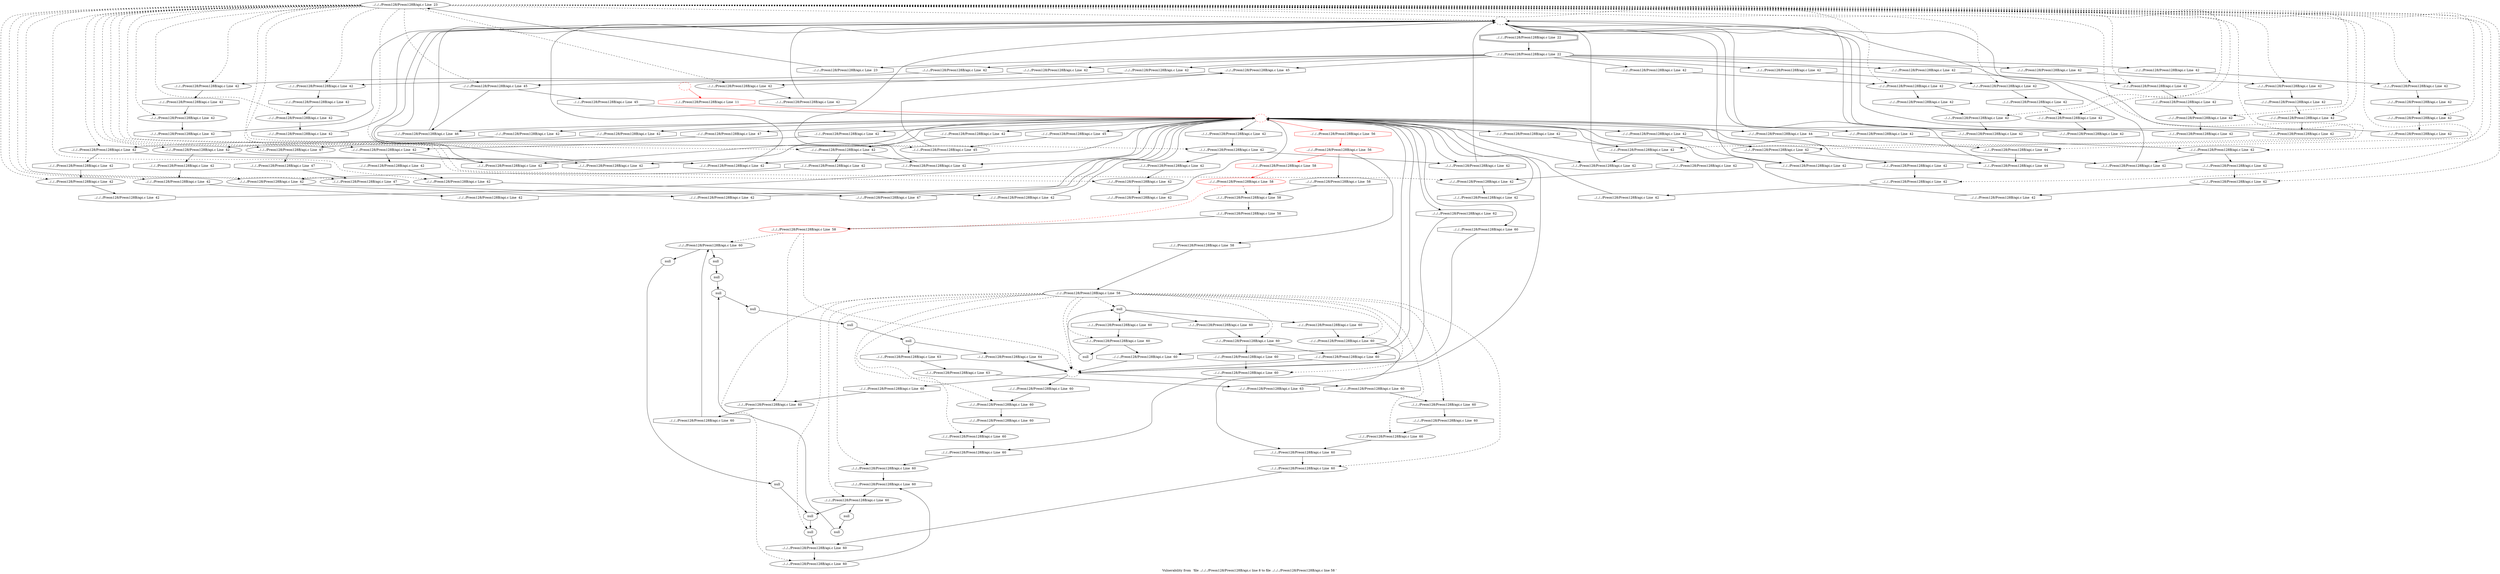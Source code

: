 digraph "Vulnerability from 'file ../../../Preon128/Preon128B/api.c line 8 to file ../../../Preon128/Preon128B/api.c line 58 '  "{
label="Vulnerability from  'file ../../../Preon128/Preon128B/api.c line 8 to file ../../../Preon128/Preon128B/api.c line 58 ' ";
node_2340[shape=ellipse,style=solid,label="../../../Preon128/Preon128B/api.c Line  23"]
node_2337[shape=ellipse,style=dashed,label=""]
"node_2340"->"node_2337" [style=dashed]
node_2396[shape=ellipse,style=solid,label="../../../Preon128/Preon128B/api.c Line  42"]
"node_2340"->"node_2396" [style=dashed]
node_2438[shape=ellipse,style=solid,label="../../../Preon128/Preon128B/api.c Line  47"]
"node_2340"->"node_2438" [style=dashed]
node_2344[shape=ellipse,style=solid,label="../../../Preon128/Preon128B/api.c Line  42"]
"node_2340"->"node_2344" [style=dashed]
node_2398[shape=ellipse,style=solid,label="../../../Preon128/Preon128B/api.c Line  42"]
"node_2340"->"node_2398" [style=dashed]
node_2432[shape=ellipse,style=solid,label="../../../Preon128/Preon128B/api.c Line  45"]
"node_2340"->"node_2432" [style=dashed]
node_2346[shape=ellipse,style=solid,label="../../../Preon128/Preon128B/api.c Line  42"]
"node_2340"->"node_2346" [style=dashed]
node_2362[shape=ellipse,style=solid,label="../../../Preon128/Preon128B/api.c Line  42"]
"node_2340"->"node_2362" [style=dashed]
node_2351[shape=ellipse,style=solid,label="../../../Preon128/Preon128B/api.c Line  42"]
"node_2340"->"node_2351" [style=dashed]
node_2400[shape=ellipse,style=solid,label="../../../Preon128/Preon128B/api.c Line  42"]
"node_2340"->"node_2400" [style=dashed]
node_2402[shape=ellipse,style=solid,label="../../../Preon128/Preon128B/api.c Line  42"]
"node_2340"->"node_2402" [style=dashed]
node_2373[shape=ellipse,style=solid,label="../../../Preon128/Preon128B/api.c Line  42"]
"node_2340"->"node_2373" [style=dashed]
node_2429[shape=ellipse,style=solid,label="../../../Preon128/Preon128B/api.c Line  44"]
"node_2340"->"node_2429" [style=dashed]
node_2389[shape=ellipse,style=solid,label="../../../Preon128/Preon128B/api.c Line  42"]
"node_2340"->"node_2389" [style=dashed]
node_2368[shape=ellipse,style=solid,label="../../../Preon128/Preon128B/api.c Line  42"]
"node_2340"->"node_2368" [style=dashed]
node_2378[shape=ellipse,style=solid,label="../../../Preon128/Preon128B/api.c Line  42"]
"node_2340"->"node_2378" [style=dashed]
node_2440[shape=ellipse,style=solid,label="../../../Preon128/Preon128B/api.c Line  47"]
"node_2340"->"node_2440" [style=dashed]
node_2407[shape=ellipse,style=solid,label="../../../Preon128/Preon128B/api.c Line  42"]
"node_2340"->"node_2407" [style=dashed]
node_2375[shape=ellipse,style=solid,label="../../../Preon128/Preon128B/api.c Line  42"]
"node_2340"->"node_2375" [style=dashed]
node_2355[shape=ellipse,style=solid,label="../../../Preon128/Preon128B/api.c Line  42"]
"node_2340"->"node_2355" [style=dashed]
node_2434[shape=ellipse,style=solid,label="../../../Preon128/Preon128B/api.c Line  45"]
"node_2340"->"node_2434" [style=dashed]
node_2366[shape=ellipse,style=solid,label="../../../Preon128/Preon128B/api.c Line  42"]
"node_2340"->"node_2366" [style=dashed]
node_2385[shape=ellipse,style=solid,label="../../../Preon128/Preon128B/api.c Line  42"]
"node_2340"->"node_2385" [style=dashed]
node_2353[shape=ellipse,style=solid,label="../../../Preon128/Preon128B/api.c Line  42"]
"node_2340"->"node_2353" [style=dashed]
node_2357[shape=ellipse,style=solid,label="../../../Preon128/Preon128B/api.c Line  42"]
"node_2340"->"node_2357" [style=dashed]
node_2409[shape=ellipse,style=solid,label="../../../Preon128/Preon128B/api.c Line  42"]
"node_2340"->"node_2409" [style=dashed]
node_2380[shape=ellipse,style=solid,label="../../../Preon128/Preon128B/api.c Line  42"]
"node_2340"->"node_2380" [style=dashed]
node_2411[shape=ellipse,style=solid,label="../../../Preon128/Preon128B/api.c Line  42"]
"node_2340"->"node_2411" [style=dashed]
node_2413[shape=ellipse,style=solid,label="../../../Preon128/Preon128B/api.c Line  42"]
"node_2340"->"node_2413" [style=dashed]
node_2342[shape=ellipse,style=solid,label="../../../Preon128/Preon128B/api.c Line  42"]
"node_2340"->"node_2342" [style=dashed]
node_2418[shape=ellipse,style=solid,label="../../../Preon128/Preon128B/api.c Line  42"]
"node_2340"->"node_2418" [style=dashed]
node_2420[shape=ellipse,style=solid,label="../../../Preon128/Preon128B/api.c Line  42"]
"node_2340"->"node_2420" [style=dashed]
node_2422[shape=ellipse,style=solid,label="../../../Preon128/Preon128B/api.c Line  42"]
"node_2340"->"node_2422" [style=dashed]
node_2424[shape=ellipse,style=solid,label="../../../Preon128/Preon128B/api.c Line  42"]
"node_2340"->"node_2424" [style=dashed]
node_2364[shape=ellipse,style=solid,label="../../../Preon128/Preon128B/api.c Line  42"]
"node_2340"->"node_2364" [style=dashed]
node_2387[shape=ellipse,style=solid,label="../../../Preon128/Preon128B/api.c Line  42"]
"node_2340"->"node_2387" [style=dashed]
node_2391[shape=ellipse,style=solid,label="../../../Preon128/Preon128B/api.c Line  42"]
"node_2340"->"node_2391" [style=dashed]
node_2339[shape=doubleoctagon,style=solid,label="../../../Preon128/Preon128B/api.c Line  22"]
node_2338[shape=ellipse,style=solid,label="../../../Preon128/Preon128B/api.c Line  22"]
"node_2339"->"node_2338"
node_2397[shape=octagon,style=solid,label="../../../Preon128/Preon128B/api.c Line  42"]
"node_2338"->"node_2397"
node_2341[shape=octagon,style=solid,label="../../../Preon128/Preon128B/api.c Line  23"]
"node_2338"->"node_2341"
node_2408[shape=octagon,style=solid,label="../../../Preon128/Preon128B/api.c Line  42"]
"node_2338"->"node_2408"
node_2343[shape=octagon,style=solid,label="../../../Preon128/Preon128B/api.c Line  42"]
"node_2338"->"node_2343"
node_2352[shape=octagon,style=solid,label="../../../Preon128/Preon128B/api.c Line  42"]
"node_2338"->"node_2352"
node_2419[shape=octagon,style=solid,label="../../../Preon128/Preon128B/api.c Line  42"]
"node_2338"->"node_2419"
node_2435[shape=octagon,style=solid,label="../../../Preon128/Preon128B/api.c Line  45"]
"node_2338"->"node_2435"
node_2386[shape=octagon,style=solid,label="../../../Preon128/Preon128B/api.c Line  42"]
"node_2338"->"node_2386"
node_2374[shape=octagon,style=solid,label="../../../Preon128/Preon128B/api.c Line  42"]
"node_2338"->"node_2374"
node_2363[shape=octagon,style=solid,label="../../../Preon128/Preon128B/api.c Line  42"]
"node_2338"->"node_2363"
"node_2337"->"node_2339"
node_2336[shape=octagon,style=solid,label="../../../Preon128/Preon128B/api.c Line  11", color=red]
node_2335[shape=ellipse,style=dashed,label="", color=red]
"node_2336"->"node_2335" [color=red]
node_2390[shape=octagon,style=solid,label="../../../Preon128/Preon128B/api.c Line  42"]
"node_2335"->"node_2390"
node_2437[shape=octagon,style=solid,label="../../../Preon128/Preon128B/api.c Line  46"]
"node_2335"->"node_2437"
node_2345[shape=octagon,style=solid,label="../../../Preon128/Preon128B/api.c Line  42"]
"node_2335"->"node_2345"
node_2431[shape=octagon,style=solid,label="../../../Preon128/Preon128B/api.c Line  44"]
"node_2335"->"node_2431"
node_2379[shape=octagon,style=solid,label="../../../Preon128/Preon128B/api.c Line  42"]
"node_2335"->"node_2379"
node_2356[shape=octagon,style=solid,label="../../../Preon128/Preon128B/api.c Line  42"]
"node_2335"->"node_2356"
node_2394[shape=octagon,style=solid,label="../../../Preon128/Preon128B/api.c Line  42"]
"node_2335"->"node_2394"
node_2443[shape=octagon,style=solid,label="../../../Preon128/Preon128B/api.c Line  56", color=red]
"node_2335"->"node_2443" [color=red]
node_2401[shape=octagon,style=solid,label="../../../Preon128/Preon128B/api.c Line  42"]
"node_2335"->"node_2401"
node_2472[shape=octagon,style=solid,label="../../../Preon128/Preon128B/api.c Line  60"]
"node_2335"->"node_2472"
node_2430[shape=octagon,style=solid,label="../../../Preon128/Preon128B/api.c Line  44"]
"node_2335"->"node_2430"
node_2405[shape=octagon,style=solid,label="../../../Preon128/Preon128B/api.c Line  42"]
"node_2335"->"node_2405"
node_2439[shape=octagon,style=solid,label="../../../Preon128/Preon128B/api.c Line  47"]
"node_2335"->"node_2439"
node_2349[shape=octagon,style=solid,label="../../../Preon128/Preon128B/api.c Line  42"]
"node_2335"->"node_2349"
node_2498[shape=octagon,style=solid,label="../../../Preon128/Preon128B/api.c Line  62"]
"node_2335"->"node_2498"
node_2371[shape=octagon,style=solid,label="../../../Preon128/Preon128B/api.c Line  42"]
"node_2335"->"node_2371"
node_2383[shape=octagon,style=solid,label="../../../Preon128/Preon128B/api.c Line  42"]
"node_2335"->"node_2383"
node_2433[shape=octagon,style=solid,label="../../../Preon128/Preon128B/api.c Line  45"]
"node_2335"->"node_2433"
node_2367[shape=octagon,style=solid,label="../../../Preon128/Preon128B/api.c Line  42"]
"node_2335"->"node_2367"
node_2360[shape=octagon,style=solid,label="../../../Preon128/Preon128B/api.c Line  42"]
"node_2335"->"node_2360"
node_2489[shape=octagon,style=solid,label="../../../Preon128/Preon128B/api.c Line  60"]
"node_2335"->"node_2489"
node_2412[shape=octagon,style=solid,label="../../../Preon128/Preon128B/api.c Line  42"]
"node_2335"->"node_2412"
node_2416[shape=octagon,style=solid,label="../../../Preon128/Preon128B/api.c Line  42"]
"node_2335"->"node_2416"
node_2451[shape=octagon,style=solid,label="../../../Preon128/Preon128B/api.c Line  60"]
"node_2335"->"node_2451"
node_2423[shape=octagon,style=solid,label="../../../Preon128/Preon128B/api.c Line  42"]
"node_2335"->"node_2423"
node_2427[shape=octagon,style=solid,label="../../../Preon128/Preon128B/api.c Line  42"]
"node_2335"->"node_2427"
node_2334[shape=ellipse,style=dashed,label="", color=red]
"node_2334"->"node_2336" [color=red]
node_2395[shape=octagon,style=solid,label="../../../Preon128/Preon128B/api.c Line  42"]
"node_2395"->"node_2337"
node_2399[shape=octagon,style=solid,label="../../../Preon128/Preon128B/api.c Line  42"]
"node_2396"->"node_2399"
"node_2390"->"node_2389"
node_2455[shape=octagon,style=solid,label="../../../Preon128/Preon128B/api.c Line  60"]
node_2454[shape=ellipse,style=solid,label="../../../Preon128/Preon128B/api.c Line  60"]
"node_2455"->"node_2454"
node_2456[shape=ellipse,style=solid,label="null"]
node_2495[shape=octagon,style=solid,label="null"]
"node_2456"->"node_2495"
node_2484[shape=octagon,style=solid,label="../../../Preon128/Preon128B/api.c Line  60"]
node_2483[shape=ellipse,style=solid,label="../../../Preon128/Preon128B/api.c Line  60"]
"node_2484"->"node_2483"
node_2485[shape=ellipse,style=solid,label="../../../Preon128/Preon128B/api.c Line  60"]
"node_2485"->"node_2484"
node_2486[shape=octagon,style=solid,label="../../../Preon128/Preon128B/api.c Line  60"]
"node_2486"->"node_2485"
node_2479[shape=ellipse,style=solid,label="../../../Preon128/Preon128B/api.c Line  60"]
node_2478[shape=octagon,style=solid,label="../../../Preon128/Preon128B/api.c Line  60"]
"node_2479"->"node_2478"
"node_2479"->"node_2489"
node_2480[shape=octagon,style=solid,label="../../../Preon128/Preon128B/api.c Line  60"]
"node_2480"->"node_2479"
"node_2437"->"node_2337"
node_2441[shape=octagon,style=solid,label="../../../Preon128/Preon128B/api.c Line  47"]
"node_2438"->"node_2441"
"node_2345"->"node_2344"
node_2347[shape=octagon,style=solid,label="../../../Preon128/Preon128B/api.c Line  42"]
"node_2344"->"node_2347"
"node_2344"->"node_2349"
node_2477[shape=ellipse,style=solid,label="../../../Preon128/Preon128B/api.c Line  60"]
node_2467[shape=octagon,style=solid,label="../../../Preon128/Preon128B/api.c Line  60"]
"node_2477"->"node_2467"
"node_2478"->"node_2477"
"node_2397"->"node_2396"
node_2406[shape=octagon,style=solid,label="../../../Preon128/Preon128B/api.c Line  42"]
"node_2398"->"node_2406"
node_2499[shape=ellipse,style=solid,label="../../../Preon128/Preon128B/api.c Line  63"]
node_2501[shape=octagon,style=solid,label="../../../Preon128/Preon128B/api.c Line  63"]
"node_2499"->"node_2501"
node_2500[shape=octagon,style=solid,label="../../../Preon128/Preon128B/api.c Line  63"]
"node_2500"->"node_2499"
"node_2501"->"node_2335"
node_2457[shape=octagon,style=solid,label="null"]
"node_2457"->"node_2456"
node_2458[shape=ellipse,style=solid,label="null"]
node_2493[shape=octagon,style=solid,label="null"]
"node_2458"->"node_2493"
"node_2431"->"node_2337"
"node_2432"->"node_2435"
"node_2379"->"node_2378"
node_2492[shape=ellipse,style=solid,label="null"]
"node_2493"->"node_2492"
node_2494[shape=ellipse,style=solid,label="null"]
node_2497[shape=octagon,style=solid,label="null"]
"node_2494"->"node_2497"
"node_2495"->"node_2494"
"node_2356"->"node_2355"
node_2393[shape=octagon,style=solid,label="../../../Preon128/Preon128B/api.c Line  42"]
"node_2393"->"node_2335"
"node_2394"->"node_2337"
node_2348[shape=octagon,style=solid,label="../../../Preon128/Preon128B/api.c Line  42"]
"node_2346"->"node_2348"
node_2459[shape=octagon,style=solid,label="null"]
"node_2459"->"node_2458"
node_2460[shape=ellipse,style=solid,label="../../../Preon128/Preon128B/api.c Line  58"]
"node_2460"->"node_2485" [style=dashed]
"node_2460"->"node_2479" [style=dashed]
"node_2460"->"node_2477" [style=dashed]
node_2475[shape=ellipse,style=solid,label="null"]
"node_2460"->"node_2475" [style=dashed]
node_2450[shape=ellipse,style=dashed,label=""]
"node_2460"->"node_2450" [style=dashed]
node_2464[shape=ellipse,style=solid,label="../../../Preon128/Preon128B/api.c Line  60"]
"node_2460"->"node_2464" [style=dashed]
node_2487[shape=ellipse,style=solid,label="../../../Preon128/Preon128B/api.c Line  60"]
"node_2460"->"node_2487" [style=dashed]
node_2481[shape=ellipse,style=solid,label="../../../Preon128/Preon128B/api.c Line  60"]
"node_2460"->"node_2481" [style=dashed]
"node_2460"->"node_2483" [style=dashed]
node_2466[shape=ellipse,style=solid,label="../../../Preon128/Preon128B/api.c Line  60"]
"node_2460"->"node_2466" [style=dashed]
node_2468[shape=ellipse,style=solid,label="../../../Preon128/Preon128B/api.c Line  60"]
"node_2460"->"node_2468" [style=dashed]
node_2490[shape=ellipse,style=solid,label="../../../Preon128/Preon128B/api.c Line  60"]
"node_2460"->"node_2490" [style=dashed]
"node_2460"->"node_2492" [style=dashed]
node_2470[shape=ellipse,style=solid,label="../../../Preon128/Preon128B/api.c Line  60"]
"node_2460"->"node_2470" [style=dashed]
node_2473[shape=ellipse,style=solid,label="../../../Preon128/Preon128B/api.c Line  60"]
"node_2460"->"node_2473" [style=dashed]
node_2370[shape=octagon,style=solid,label="../../../Preon128/Preon128B/api.c Line  42"]
"node_2370"->"node_2335"
node_2447[shape=octagon,style=solid,label="../../../Preon128/Preon128B/api.c Line  58"]
node_2446[shape=ellipse,style=solid,label="../../../Preon128/Preon128B/api.c Line  58"]
"node_2447"->"node_2446"
node_2448[shape=ellipse,style=solid,label="../../../Preon128/Preon128B/api.c Line  58", color=red]
"node_2448"->"node_2454" [style=dashed]
"node_2448"->"node_2450" [style=dashed]
node_2452[shape=ellipse,style=solid,label="../../../Preon128/Preon128B/api.c Line  60"]
"node_2448"->"node_2452" [style=dashed]
node_2365[shape=octagon,style=solid,label="../../../Preon128/Preon128B/api.c Line  42"]
"node_2362"->"node_2365"
node_2442[shape=ellipse,style=solid,label="../../../Preon128/Preon128B/api.c Line  56", color=red]
"node_2443"->"node_2442" [color=red]
node_2444[shape=ellipse,style=solid,label="../../../Preon128/Preon128B/api.c Line  58", color=red]
"node_2444"->"node_2448" [color=red, style=dashed]
"node_2444"->"node_2446" [style=dashed]
node_2354[shape=octagon,style=solid,label="../../../Preon128/Preon128B/api.c Line  42"]
"node_2354"->"node_2353"
node_2372[shape=octagon,style=solid,label="../../../Preon128/Preon128B/api.c Line  42"]
"node_2372"->"node_2337"
node_2392[shape=octagon,style=solid,label="../../../Preon128/Preon128B/api.c Line  42"]
"node_2392"->"node_2391"
node_2377[shape=octagon,style=solid,label="../../../Preon128/Preon128B/api.c Line  47"]
"node_2377"->"node_2335"
node_2453[shape=octagon,style=solid,label="../../../Preon128/Preon128B/api.c Line  60"]
"node_2453"->"node_2452"
"node_2454"->"node_2457"
"node_2454"->"node_2459"
"node_2351"->"node_2354"
"node_2475"->"node_2480"
node_2491[shape=octagon,style=solid,label="../../../Preon128/Preon128B/api.c Line  60"]
"node_2475"->"node_2491"
node_2474[shape=octagon,style=solid,label="../../../Preon128/Preon128B/api.c Line  60"]
"node_2475"->"node_2474"
node_2476[shape=octagon,style=solid,label="null"]
"node_2476"->"node_2475"
"node_2399"->"node_2398"
node_2403[shape=octagon,style=solid,label="../../../Preon128/Preon128B/api.c Line  42"]
"node_2400"->"node_2403"
"node_2400"->"node_2405"
node_2359[shape=octagon,style=solid,label="../../../Preon128/Preon128B/api.c Line  42"]
"node_2359"->"node_2335"
"node_2401"->"node_2400"
node_2404[shape=octagon,style=solid,label="../../../Preon128/Preon128B/api.c Line  42"]
"node_2402"->"node_2404"
node_2384[shape=octagon,style=solid,label="../../../Preon128/Preon128B/api.c Line  42"]
"node_2384"->"node_2337"
node_2449[shape=octagon,style=solid,label="../../../Preon128/Preon128B/api.c Line  58"]
"node_2449"->"node_2448"
"node_2450"->"node_2453"
node_2471[shape=octagon,style=solid,label="../../../Preon128/Preon128B/api.c Line  60"]
"node_2450"->"node_2471"
node_2502[shape=octagon,style=solid,label="../../../Preon128/Preon128B/api.c Line  64"]
"node_2450"->"node_2502"
node_2488[shape=octagon,style=solid,label="../../../Preon128/Preon128B/api.c Line  60"]
"node_2450"->"node_2488"
"node_2471"->"node_2470"
"node_2472"->"node_2450"
node_2376[shape=octagon,style=solid,label="../../../Preon128/Preon128B/api.c Line  42"]
"node_2373"->"node_2376"
"node_2403"->"node_2402"
"node_2404"->"node_2335"
"node_2429"->"node_2431"
"node_2430"->"node_2429"
"node_2389"->"node_2394"
"node_2389"->"node_2392"
"node_2368"->"node_2370"
"node_2378"->"node_2383"
node_2381[shape=octagon,style=solid,label="../../../Preon128/Preon128B/api.c Line  42"]
"node_2378"->"node_2381"
node_2382[shape=octagon,style=solid,label="../../../Preon128/Preon128B/api.c Line  42"]
"node_2382"->"node_2335"
"node_2405"->"node_2337"
"node_2406"->"node_2337"
"node_2502"->"node_2450"
"node_2347"->"node_2346"
"node_2348"->"node_2335"
"node_2341"->"node_2340"
node_2461[shape=octagon,style=solid,label="../../../Preon128/Preon128B/api.c Line  58"]
"node_2461"->"node_2460"
node_2462[shape=ellipse,style=solid,label="null"]
"node_2462"->"node_2495"
"node_2439"->"node_2438"
"node_2440"->"node_2377"
"node_2349"->"node_2337"
node_2496[shape=ellipse,style=solid,label="null"]
"node_2496"->"node_2500"
"node_2496"->"node_2502"
"node_2497"->"node_2496"
"node_2498"->"node_2450"
node_2350[shape=octagon,style=solid,label="../../../Preon128/Preon128B/api.c Line  42"]
"node_2350"->"node_2337"
node_2410[shape=octagon,style=solid,label="../../../Preon128/Preon128B/api.c Line  42"]
"node_2407"->"node_2410"
"node_2408"->"node_2407"
"node_2375"->"node_2384"
"node_2371"->"node_2337"
"node_2355"->"node_2360"
node_2358[shape=octagon,style=solid,label="../../../Preon128/Preon128B/api.c Line  42"]
"node_2355"->"node_2358"
"node_2383"->"node_2337"
"node_2441"->"node_2440"
"node_2442"->"node_2447"
"node_2442"->"node_2461"
node_2445[shape=octagon,style=solid,label="../../../Preon128/Preon128B/api.c Line  58", color=red]
"node_2442"->"node_2445" [color=red]
"node_2433"->"node_2432"
"node_2434"->"node_2437"
node_2436[shape=octagon,style=solid,label="../../../Preon128/Preon128B/api.c Line  45"]
"node_2434"->"node_2436"
"node_2367"->"node_2366"
"node_2366"->"node_2371"
node_2369[shape=octagon,style=solid,label="../../../Preon128/Preon128B/api.c Line  42"]
"node_2366"->"node_2369"
node_2388[shape=octagon,style=solid,label="../../../Preon128/Preon128B/api.c Line  42"]
"node_2385"->"node_2388"
node_2361[shape=octagon,style=solid,label="../../../Preon128/Preon128B/api.c Line  42"]
"node_2353"->"node_2361"
"node_2343"->"node_2342"
"node_2365"->"node_2364"
node_2463[shape=octagon,style=solid,label="null"]
"node_2463"->"node_2462"
"node_2464"->"node_2493"
"node_2464"->"node_2463"
"node_2360"->"node_2337"
"node_2357"->"node_2359"
"node_2487"->"node_2486"
"node_2488"->"node_2487"
"node_2489"->"node_2450"
node_2465[shape=octagon,style=solid,label="../../../Preon128/Preon128B/api.c Line  60"]
"node_2481"->"node_2465"
node_2482[shape=octagon,style=solid,label="../../../Preon128/Preon128B/api.c Line  60"]
"node_2482"->"node_2481"
"node_2483"->"node_2482"
node_2417[shape=octagon,style=solid,label="../../../Preon128/Preon128B/api.c Line  42"]
"node_2409"->"node_2417"
"node_2410"->"node_2409"
"node_2361"->"node_2337"
"node_2380"->"node_2382"
"node_2376"->"node_2375"
"node_2358"->"node_2357"
node_2414[shape=octagon,style=solid,label="../../../Preon128/Preon128B/api.c Line  42"]
"node_2411"->"node_2414"
"node_2411"->"node_2416"
"node_2412"->"node_2411"
"node_2465"->"node_2464"
"node_2466"->"node_2465"
"node_2467"->"node_2466"
"node_2468"->"node_2467"
node_2415[shape=octagon,style=solid,label="../../../Preon128/Preon128B/api.c Line  42"]
"node_2413"->"node_2415"
"node_2414"->"node_2413"
"node_2415"->"node_2335"
"node_2416"->"node_2337"
"node_2445"->"node_2444" [color=red]
"node_2446"->"node_2449"
"node_2342"->"node_2350"
"node_2417"->"node_2337"
node_2421[shape=octagon,style=solid,label="../../../Preon128/Preon128B/api.c Line  42"]
"node_2418"->"node_2421"
"node_2451"->"node_2450"
"node_2452"->"node_2455"
"node_2352"->"node_2351"
"node_2419"->"node_2418"
node_2428[shape=octagon,style=solid,label="../../../Preon128/Preon128B/api.c Line  42"]
"node_2420"->"node_2428"
"node_2435"->"node_2434"
"node_2436"->"node_2335"
"node_2369"->"node_2368"
"node_2386"->"node_2385"
"node_2421"->"node_2420"
node_2425[shape=octagon,style=solid,label="../../../Preon128/Preon128B/api.c Line  42"]
"node_2422"->"node_2425"
"node_2422"->"node_2427"
"node_2423"->"node_2422"
node_2426[shape=octagon,style=solid,label="../../../Preon128/Preon128B/api.c Line  42"]
"node_2424"->"node_2426"
"node_2490"->"node_2484"
"node_2491"->"node_2490"
"node_2492"->"node_2482"
node_2469[shape=octagon,style=solid,label="../../../Preon128/Preon128B/api.c Line  60"]
"node_2469"->"node_2468"
"node_2470"->"node_2469"
"node_2374"->"node_2373"
"node_2364"->"node_2372"
"node_2363"->"node_2362"
"node_2425"->"node_2424"
"node_2426"->"node_2335"
"node_2427"->"node_2337"
"node_2428"->"node_2337"
"node_2387"->"node_2395"
"node_2473"->"node_2476"
"node_2473"->"node_2472"
"node_2474"->"node_2473"
"node_2391"->"node_2393"
"node_2381"->"node_2380"
"node_2388"->"node_2387"
}

